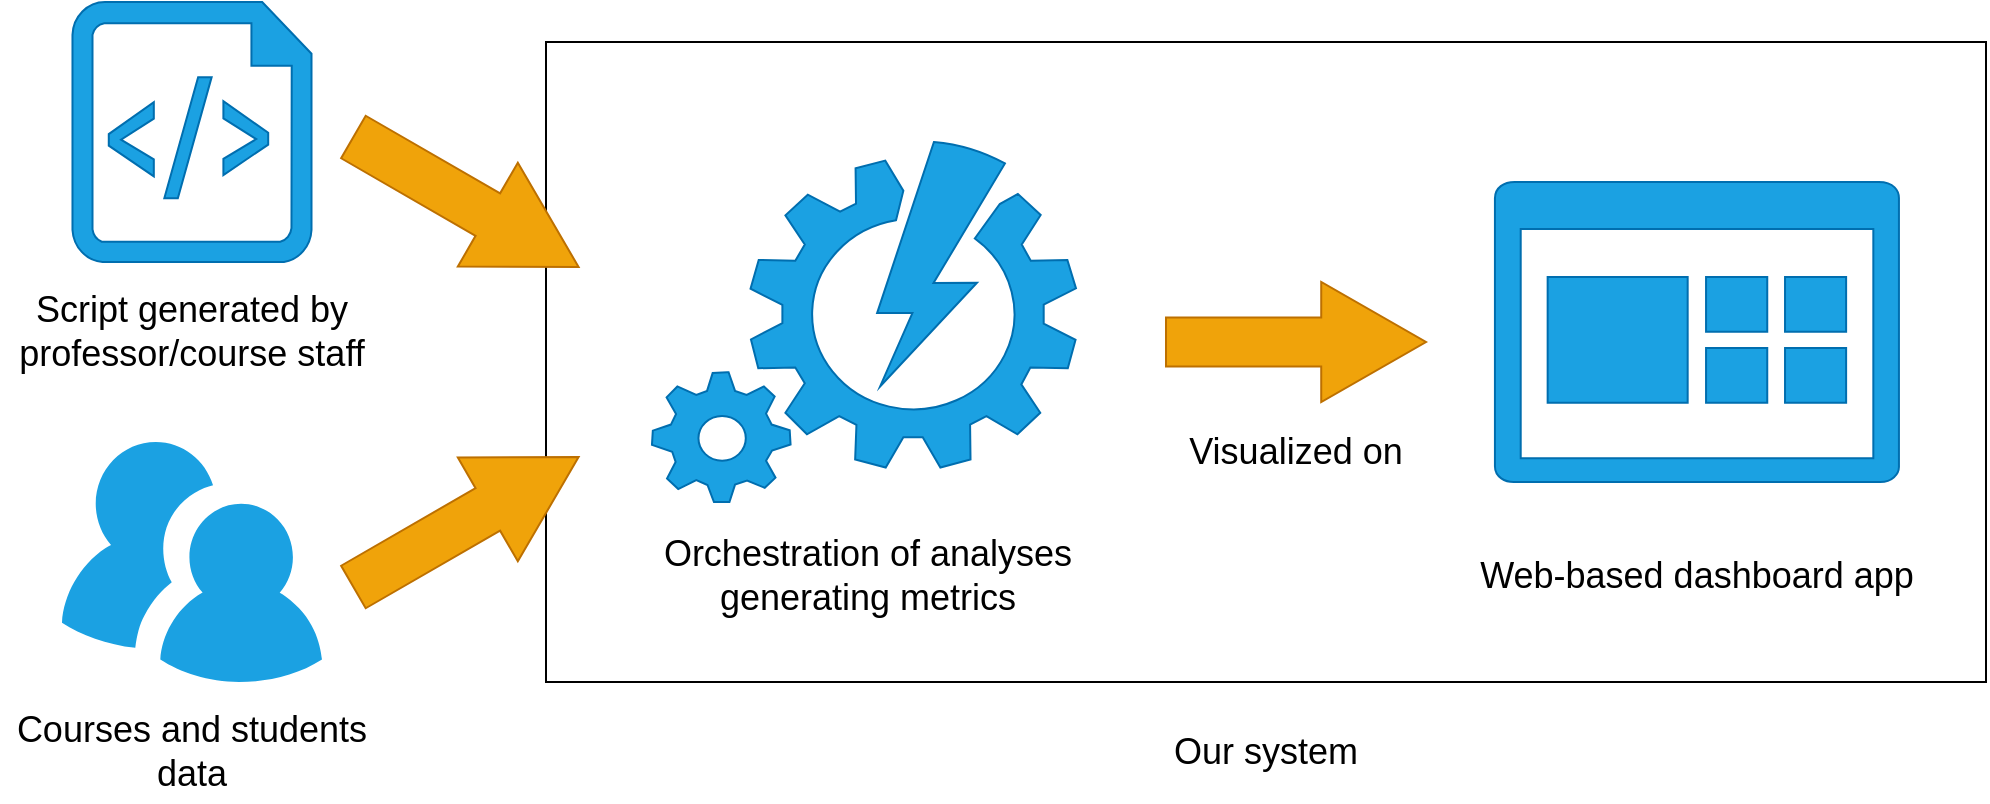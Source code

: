 <mxfile>
    <diagram id="58hrDNkQqGne8g9HeJg0" name="Page-1">
        <mxGraphModel dx="2369" dy="910" grid="1" gridSize="10" guides="1" tooltips="1" connect="1" arrows="1" fold="1" page="0" pageScale="1" pageWidth="827" pageHeight="3000" math="0" shadow="0">
            <root>
                <mxCell id="0"/>
                <mxCell id="1" parent="0"/>
                <mxCell id="17" value="" style="whiteSpace=wrap;html=1;" vertex="1" parent="1">
                    <mxGeometry x="-230" y="330" width="720" height="320" as="geometry"/>
                </mxCell>
                <mxCell id="2" value="" style="verticalLabelPosition=bottom;html=1;verticalAlign=top;align=center;strokeColor=#006EAF;fillColor=#1ba1e2;shape=mxgraph.azure.script_file;pointerEvents=1;fontColor=#ffffff;" parent="1" vertex="1">
                    <mxGeometry x="-466.76" y="310" width="119.51" height="130" as="geometry"/>
                </mxCell>
                <mxCell id="3" value="" style="shape=singleArrow;whiteSpace=wrap;html=1;fillColor=#f0a30a;arrowWidth=0.409;arrowSize=0.403;rotation=30;strokeColor=#BD7000;fontColor=#000000;" parent="1" vertex="1">
                    <mxGeometry x="-335" y="380" width="130" height="60" as="geometry"/>
                </mxCell>
                <mxCell id="8" value="&lt;font style=&quot;font-size: 18px;&quot;&gt;Script generated by&lt;br&gt;professor/course staff&lt;/font&gt;" style="text;strokeColor=none;align=center;fillColor=none;html=1;verticalAlign=middle;whiteSpace=wrap;rounded=0;" parent="1" vertex="1">
                    <mxGeometry x="-502.01" y="450" width="190" height="50" as="geometry"/>
                </mxCell>
                <mxCell id="9" value="&lt;span style=&quot;font-size: 18px;&quot;&gt;Orchestration of analyses generating metrics&lt;/span&gt;" style="text;strokeColor=none;align=center;fillColor=none;html=1;verticalAlign=middle;whiteSpace=wrap;rounded=0;" parent="1" vertex="1">
                    <mxGeometry x="-177.02" y="572" width="216.01" height="50" as="geometry"/>
                </mxCell>
                <mxCell id="10" value="&lt;span style=&quot;font-size: 18px;&quot;&gt;Web-based dashboard app&lt;/span&gt;" style="text;strokeColor=none;align=center;fillColor=none;html=1;verticalAlign=middle;whiteSpace=wrap;rounded=0;" parent="1" vertex="1">
                    <mxGeometry x="221.78" y="572" width="247.38" height="50" as="geometry"/>
                </mxCell>
                <mxCell id="11" value="" style="shape=singleArrow;whiteSpace=wrap;html=1;fillColor=#f0a30a;arrowWidth=0.409;arrowSize=0.403;rotation=-30;strokeColor=#BD7000;fontColor=#000000;" vertex="1" parent="1">
                    <mxGeometry x="-335" y="540" width="130" height="60" as="geometry"/>
                </mxCell>
                <mxCell id="13" value="" style="verticalLabelPosition=bottom;sketch=0;html=1;fillColor=#1ba1e2;strokeColor=#006EAF;verticalAlign=top;pointerEvents=1;align=center;shape=mxgraph.cisco_safe.people_places_things_icons.icon9;fontColor=#ffffff;" vertex="1" parent="1">
                    <mxGeometry x="-472.01" y="530" width="130" height="120" as="geometry"/>
                </mxCell>
                <mxCell id="14" value="&lt;span style=&quot;font-size: 18px;&quot;&gt;Courses and students data&lt;/span&gt;" style="text;strokeColor=none;align=center;fillColor=none;html=1;verticalAlign=middle;whiteSpace=wrap;rounded=0;" vertex="1" parent="1">
                    <mxGeometry x="-502.01" y="660" width="190" height="50" as="geometry"/>
                </mxCell>
                <mxCell id="16" value="" style="verticalLabelPosition=bottom;html=1;verticalAlign=top;align=center;strokeColor=#006EAF;fillColor=#1ba1e2;shape=mxgraph.azure.automation;pointerEvents=1;fontColor=#ffffff;" vertex="1" parent="1">
                    <mxGeometry x="-177.02" y="380" width="212.01" height="180" as="geometry"/>
                </mxCell>
                <mxCell id="18" value="&lt;span style=&quot;font-size: 18px;&quot;&gt;Our system&lt;/span&gt;" style="text;strokeColor=none;align=center;fillColor=none;html=1;verticalAlign=middle;whiteSpace=wrap;rounded=0;" vertex="1" parent="1">
                    <mxGeometry x="35" y="660" width="190" height="50" as="geometry"/>
                </mxCell>
                <mxCell id="19" value="" style="shape=singleArrow;whiteSpace=wrap;html=1;fillColor=#f0a30a;arrowWidth=0.409;arrowSize=0.403;rotation=0;strokeColor=#BD7000;fontColor=#000000;" vertex="1" parent="1">
                    <mxGeometry x="80" y="450" width="130" height="60" as="geometry"/>
                </mxCell>
                <mxCell id="21" value="" style="sketch=0;pointerEvents=1;shadow=0;dashed=0;html=1;strokeColor=#006EAF;labelPosition=center;verticalLabelPosition=bottom;verticalAlign=top;align=center;fillColor=#1ba1e2;shape=mxgraph.mscae.oms.dashboard;fontSize=16;fontColor=#ffffff;" vertex="1" parent="1">
                    <mxGeometry x="244.47" y="400" width="202" height="150" as="geometry"/>
                </mxCell>
                <mxCell id="20" value="&lt;span style=&quot;font-size: 18px;&quot;&gt;Visualized on&lt;/span&gt;" style="text;strokeColor=none;align=center;fillColor=none;html=1;verticalAlign=middle;whiteSpace=wrap;rounded=0;" vertex="1" parent="1">
                    <mxGeometry x="50" y="510" width="190" height="50" as="geometry"/>
                </mxCell>
            </root>
        </mxGraphModel>
    </diagram>
</mxfile>